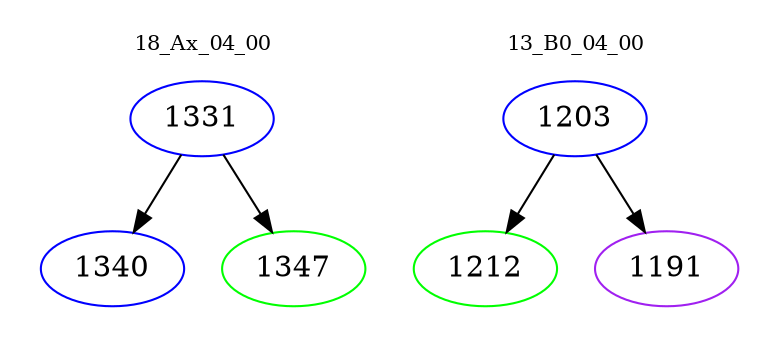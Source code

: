 digraph{
subgraph cluster_0 {
color = white
label = "18_Ax_04_00";
fontsize=10;
T0_1331 [label="1331", color="blue"]
T0_1331 -> T0_1340 [color="black"]
T0_1340 [label="1340", color="blue"]
T0_1331 -> T0_1347 [color="black"]
T0_1347 [label="1347", color="green"]
}
subgraph cluster_1 {
color = white
label = "13_B0_04_00";
fontsize=10;
T1_1203 [label="1203", color="blue"]
T1_1203 -> T1_1212 [color="black"]
T1_1212 [label="1212", color="green"]
T1_1203 -> T1_1191 [color="black"]
T1_1191 [label="1191", color="purple"]
}
}
